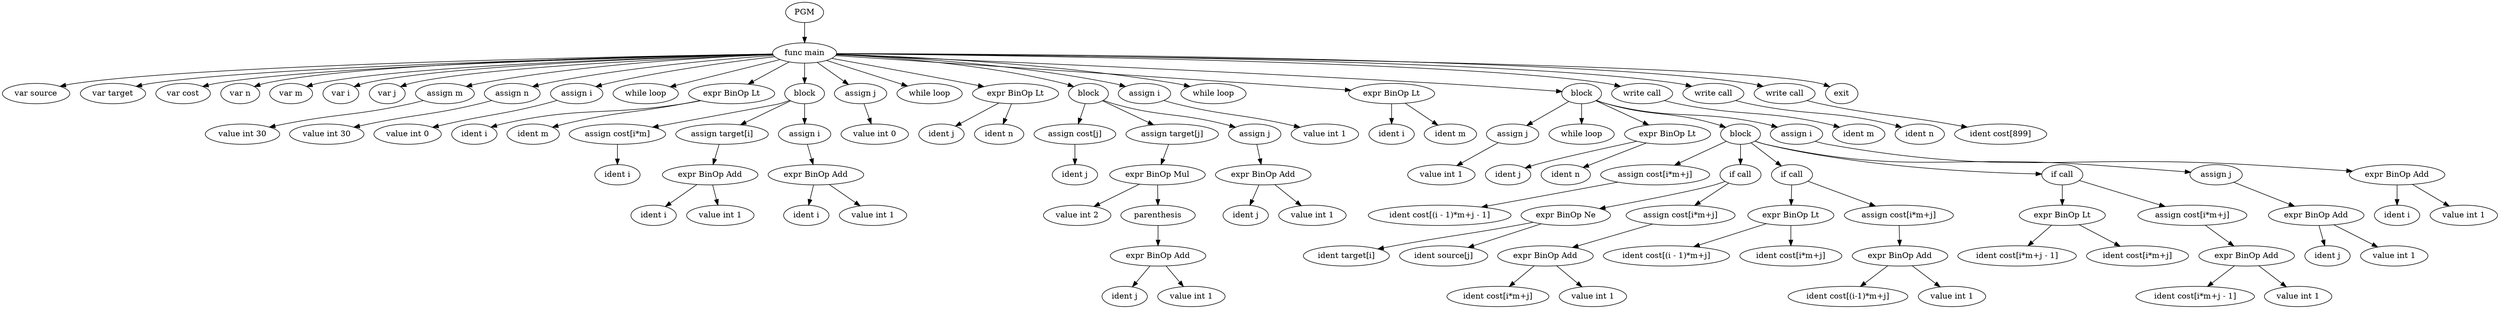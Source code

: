 digraph ast {
0[label = PGM, shape = ellipse]
1[label = "func main", shape = ellipse]
0 -> 1
2[label = "var source", shape = ellipse]
1 -> 2
3[label = "var target", shape = ellipse]
1 -> 3
4[label = "var cost", shape = ellipse]
1 -> 4
5[label = "var n", shape = ellipse]
1 -> 5
6[label = "var m", shape = ellipse]
1 -> 6
7[label = "var i", shape = ellipse]
1 -> 7
8[label = "var j", shape = ellipse]
1 -> 8
9[label = "assign m", shape = ellipse]
1 -> 9
10[label = "value int 30", shape = ellipse]
9 -> 10
11[label = "assign n", shape = ellipse]
1 -> 11
12[label = "value int 30", shape = ellipse]
11 -> 12
13[label = "assign i", shape = ellipse]
1 -> 13
14[label = "value int 0", shape = ellipse]
13 -> 14
15[label = "while loop", shape = ellipse]
1 -> 15
16[label = "expr BinOp Lt", shape = ellipse]
1 -> 16
17[label = "ident i", shape = ellipse]
16 -> 17
18[label = "ident m", shape = ellipse]
16 -> 18
19[label = "block", shape = ellipse]
1 -> 19
20[label = "assign cost[i*m]", shape = ellipse]
19 -> 20
21[label = "ident i", shape = ellipse]
20 -> 21
22[label = "assign target[i]", shape = ellipse]
19 -> 22
23[label = "expr BinOp Add", shape = ellipse]
22 -> 23
24[label = "ident i", shape = ellipse]
23 -> 24
25[label = "value int 1", shape = ellipse]
23 -> 25
26[label = "assign i", shape = ellipse]
19 -> 26
27[label = "expr BinOp Add", shape = ellipse]
26 -> 27
28[label = "ident i", shape = ellipse]
27 -> 28
29[label = "value int 1", shape = ellipse]
27 -> 29
30[label = "assign j", shape = ellipse]
1 -> 30
31[label = "value int 0", shape = ellipse]
30 -> 31
32[label = "while loop", shape = ellipse]
1 -> 32
33[label = "expr BinOp Lt", shape = ellipse]
1 -> 33
34[label = "ident j", shape = ellipse]
33 -> 34
35[label = "ident n", shape = ellipse]
33 -> 35
36[label = "block", shape = ellipse]
1 -> 36
37[label = "assign cost[j]", shape = ellipse]
36 -> 37
38[label = "ident j", shape = ellipse]
37 -> 38
39[label = "assign target[j]", shape = ellipse]
36 -> 39
40[label = "expr BinOp Mul", shape = ellipse]
39 -> 40
41[label = "value int 2", shape = ellipse]
40 -> 41
42[label = "parenthesis", shape = ellipse]
40 -> 42
43[label = "expr BinOp Add", shape = ellipse]
42 -> 43
44[label = "ident j", shape = ellipse]
43 -> 44
45[label = "value int 1", shape = ellipse]
43 -> 45
46[label = "assign j", shape = ellipse]
36 -> 46
47[label = "expr BinOp Add", shape = ellipse]
46 -> 47
48[label = "ident j", shape = ellipse]
47 -> 48
49[label = "value int 1", shape = ellipse]
47 -> 49
50[label = "assign i", shape = ellipse]
1 -> 50
51[label = "value int 1", shape = ellipse]
50 -> 51
52[label = "while loop", shape = ellipse]
1 -> 52
53[label = "expr BinOp Lt", shape = ellipse]
1 -> 53
54[label = "ident i", shape = ellipse]
53 -> 54
55[label = "ident m", shape = ellipse]
53 -> 55
56[label = "block", shape = ellipse]
1 -> 56
57[label = "assign j", shape = ellipse]
56 -> 57
58[label = "value int 1", shape = ellipse]
57 -> 58
59[label = "while loop", shape = ellipse]
56 -> 59
60[label = "expr BinOp Lt", shape = ellipse]
56 -> 60
61[label = "ident j", shape = ellipse]
60 -> 61
62[label = "ident n", shape = ellipse]
60 -> 62
63[label = "block", shape = ellipse]
56 -> 63
64[label = "assign cost[i*m+j]", shape = ellipse]
63 -> 64
65[label = "ident cost[(i - 1)*m+j - 1]", shape = ellipse]
64 -> 65
66[label = "if call", shape = ellipse]
63 -> 66
67[label = "expr BinOp Ne", shape = ellipse]
66 -> 67
68[label = "ident target[i]", shape = ellipse]
67 -> 68
69[label = "ident source[j]", shape = ellipse]
67 -> 69
70[label = "assign cost[i*m+j]", shape = ellipse]
66 -> 70
71[label = "expr BinOp Add", shape = ellipse]
70 -> 71
72[label = "ident cost[i*m+j]", shape = ellipse]
71 -> 72
73[label = "value int 1", shape = ellipse]
71 -> 73
74[label = "if call", shape = ellipse]
63 -> 74
75[label = "expr BinOp Lt", shape = ellipse]
74 -> 75
76[label = "ident cost[(i - 1)*m+j]", shape = ellipse]
75 -> 76
77[label = "ident cost[i*m+j]", shape = ellipse]
75 -> 77
78[label = "assign cost[i*m+j]", shape = ellipse]
74 -> 78
79[label = "expr BinOp Add", shape = ellipse]
78 -> 79
80[label = "ident cost[(i-1)*m+j]", shape = ellipse]
79 -> 80
81[label = "value int 1", shape = ellipse]
79 -> 81
82[label = "if call", shape = ellipse]
63 -> 82
83[label = "expr BinOp Lt", shape = ellipse]
82 -> 83
84[label = "ident cost[i*m+j - 1]", shape = ellipse]
83 -> 84
85[label = "ident cost[i*m+j]", shape = ellipse]
83 -> 85
86[label = "assign cost[i*m+j]", shape = ellipse]
82 -> 86
87[label = "expr BinOp Add", shape = ellipse]
86 -> 87
88[label = "ident cost[i*m+j - 1]", shape = ellipse]
87 -> 88
89[label = "value int 1", shape = ellipse]
87 -> 89
90[label = "assign j", shape = ellipse]
63 -> 90
91[label = "expr BinOp Add", shape = ellipse]
90 -> 91
92[label = "ident j", shape = ellipse]
91 -> 92
93[label = "value int 1", shape = ellipse]
91 -> 93
94[label = "assign i", shape = ellipse]
56 -> 94
95[label = "expr BinOp Add", shape = ellipse]
94 -> 95
96[label = "ident i", shape = ellipse]
95 -> 96
97[label = "value int 1", shape = ellipse]
95 -> 97
98[label = "write call", shape = ellipse]
1 -> 98
99[label = "ident m", shape = ellipse]
98 -> 99
100[label = "write call", shape = ellipse]
1 -> 100
101[label = "ident n", shape = ellipse]
100 -> 101
102[label = "write call", shape = ellipse]
1 -> 102
103[label = "ident cost[899]", shape = ellipse]
102 -> 103
104[label = "exit", shape = ellipse]
1 -> 104
}